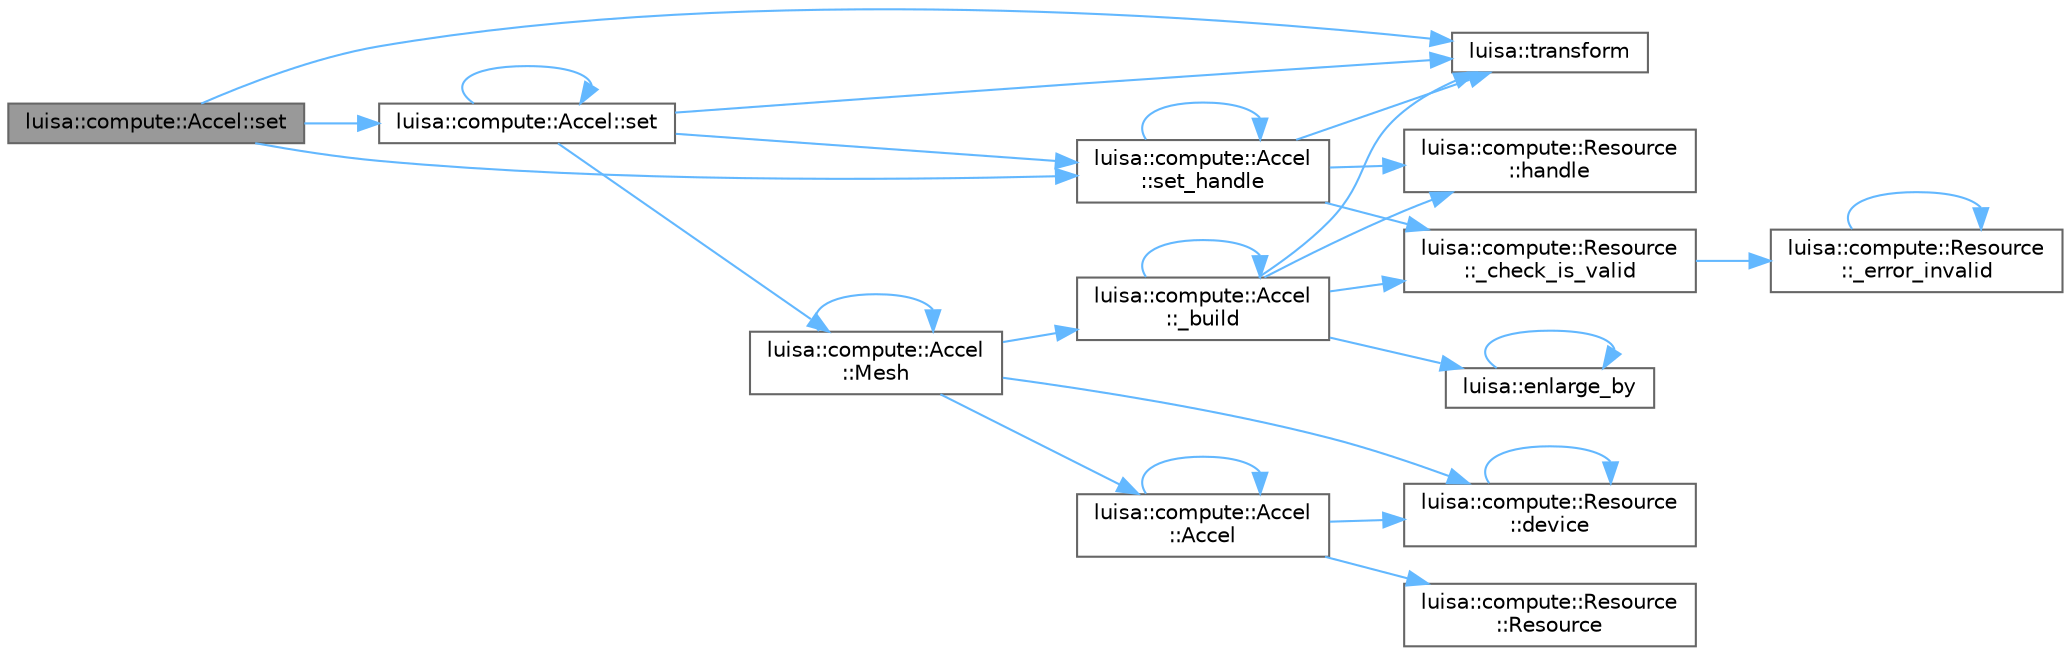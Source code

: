 digraph "luisa::compute::Accel::set"
{
 // LATEX_PDF_SIZE
  bgcolor="transparent";
  edge [fontname=Helvetica,fontsize=10,labelfontname=Helvetica,labelfontsize=10];
  node [fontname=Helvetica,fontsize=10,shape=box,height=0.2,width=0.4];
  rankdir="LR";
  Node1 [id="Node000001",label="luisa::compute::Accel::set",height=0.2,width=0.4,color="gray40", fillcolor="grey60", style="filled", fontcolor="black",tooltip=" "];
  Node1 -> Node2 [id="edge28_Node000001_Node000002",color="steelblue1",style="solid",tooltip=" "];
  Node2 [id="Node000002",label="luisa::compute::Accel::set",height=0.2,width=0.4,color="grey40", fillcolor="white", style="filled",URL="$classluisa_1_1compute_1_1_accel.html#ad83e4d2506d93f21703f894a03c067f9",tooltip=" "];
  Node2 -> Node3 [id="edge29_Node000002_Node000003",color="steelblue1",style="solid",tooltip=" "];
  Node3 [id="Node000003",label="luisa::compute::Accel\l::Mesh",height=0.2,width=0.4,color="grey40", fillcolor="white", style="filled",URL="$classluisa_1_1compute_1_1_accel.html#aa41a130f156b145bffb3f4b5172c4c93",tooltip=" "];
  Node3 -> Node4 [id="edge30_Node000003_Node000004",color="steelblue1",style="solid",tooltip=" "];
  Node4 [id="Node000004",label="luisa::compute::Accel\l::_build",height=0.2,width=0.4,color="grey40", fillcolor="white", style="filled",URL="$classluisa_1_1compute_1_1_accel.html#a636cec1fa9aed1ce9f29ca6efc806d7f",tooltip=" "];
  Node4 -> Node4 [id="edge31_Node000004_Node000004",color="steelblue1",style="solid",tooltip=" "];
  Node4 -> Node5 [id="edge32_Node000004_Node000005",color="steelblue1",style="solid",tooltip=" "];
  Node5 [id="Node000005",label="luisa::compute::Resource\l::_check_is_valid",height=0.2,width=0.4,color="grey40", fillcolor="white", style="filled",URL="$classluisa_1_1compute_1_1_resource.html#acd4eeb601dbaa644497541380a30c9aa",tooltip=" "];
  Node5 -> Node6 [id="edge33_Node000005_Node000006",color="steelblue1",style="solid",tooltip=" "];
  Node6 [id="Node000006",label="luisa::compute::Resource\l::_error_invalid",height=0.2,width=0.4,color="grey40", fillcolor="white", style="filled",URL="$classluisa_1_1compute_1_1_resource.html#a98f3cf67e789cf526dce15ddbaf4b949",tooltip=" "];
  Node6 -> Node6 [id="edge34_Node000006_Node000006",color="steelblue1",style="solid",tooltip=" "];
  Node4 -> Node7 [id="edge35_Node000004_Node000007",color="steelblue1",style="solid",tooltip=" "];
  Node7 [id="Node000007",label="luisa::enlarge_by",height=0.2,width=0.4,color="grey40", fillcolor="white", style="filled",URL="$namespaceluisa.html#a29039881fd35f6de9b7acd9a9b4ea886",tooltip=" "];
  Node7 -> Node7 [id="edge36_Node000007_Node000007",color="steelblue1",style="solid",tooltip=" "];
  Node4 -> Node8 [id="edge37_Node000004_Node000008",color="steelblue1",style="solid",tooltip=" "];
  Node8 [id="Node000008",label="luisa::compute::Resource\l::handle",height=0.2,width=0.4,color="grey40", fillcolor="white", style="filled",URL="$classluisa_1_1compute_1_1_resource.html#a00d6db28ea14237c5c3ee4f3c1afbd46",tooltip=" "];
  Node4 -> Node9 [id="edge38_Node000004_Node000009",color="steelblue1",style="solid",tooltip=" "];
  Node9 [id="Node000009",label="luisa::transform",height=0.2,width=0.4,color="grey40", fillcolor="white", style="filled",URL="$namespaceluisa.html#a5b7f7d471e0ca55c89b109ee3e0489db",tooltip=" "];
  Node3 -> Node10 [id="edge39_Node000003_Node000010",color="steelblue1",style="solid",tooltip=" "];
  Node10 [id="Node000010",label="luisa::compute::Accel\l::Accel",height=0.2,width=0.4,color="grey40", fillcolor="white", style="filled",URL="$classluisa_1_1compute_1_1_accel.html#a446db2ee347989ea9e213a6338e129ef",tooltip=" "];
  Node10 -> Node10 [id="edge40_Node000010_Node000010",color="steelblue1",style="solid",tooltip=" "];
  Node10 -> Node11 [id="edge41_Node000010_Node000011",color="steelblue1",style="solid",tooltip=" "];
  Node11 [id="Node000011",label="luisa::compute::Resource\l::device",height=0.2,width=0.4,color="grey40", fillcolor="white", style="filled",URL="$classluisa_1_1compute_1_1_resource.html#a80d70cb175660af12e01637de33f32bc",tooltip=" "];
  Node11 -> Node11 [id="edge42_Node000011_Node000011",color="steelblue1",style="solid",tooltip=" "];
  Node10 -> Node12 [id="edge43_Node000010_Node000012",color="steelblue1",style="solid",tooltip=" "];
  Node12 [id="Node000012",label="luisa::compute::Resource\l::Resource",height=0.2,width=0.4,color="grey40", fillcolor="white", style="filled",URL="$classluisa_1_1compute_1_1_resource.html#ad04c9df5461ad463bc3bfa340590a61a",tooltip=" "];
  Node3 -> Node11 [id="edge44_Node000003_Node000011",color="steelblue1",style="solid",tooltip=" "];
  Node3 -> Node3 [id="edge45_Node000003_Node000003",color="steelblue1",style="solid",tooltip=" "];
  Node2 -> Node2 [id="edge46_Node000002_Node000002",color="steelblue1",style="solid",tooltip=" "];
  Node2 -> Node13 [id="edge47_Node000002_Node000013",color="steelblue1",style="solid",tooltip=" "];
  Node13 [id="Node000013",label="luisa::compute::Accel\l::set_handle",height=0.2,width=0.4,color="grey40", fillcolor="white", style="filled",URL="$classluisa_1_1compute_1_1_accel.html#a98c6a33e9dc628ba5458dfec114119d4",tooltip=" "];
  Node13 -> Node5 [id="edge48_Node000013_Node000005",color="steelblue1",style="solid",tooltip=" "];
  Node13 -> Node8 [id="edge49_Node000013_Node000008",color="steelblue1",style="solid",tooltip=" "];
  Node13 -> Node13 [id="edge50_Node000013_Node000013",color="steelblue1",style="solid",tooltip=" "];
  Node13 -> Node9 [id="edge51_Node000013_Node000009",color="steelblue1",style="solid",tooltip=" "];
  Node2 -> Node9 [id="edge52_Node000002_Node000009",color="steelblue1",style="solid",tooltip=" "];
  Node1 -> Node13 [id="edge53_Node000001_Node000013",color="steelblue1",style="solid",tooltip=" "];
  Node1 -> Node9 [id="edge54_Node000001_Node000009",color="steelblue1",style="solid",tooltip=" "];
}
